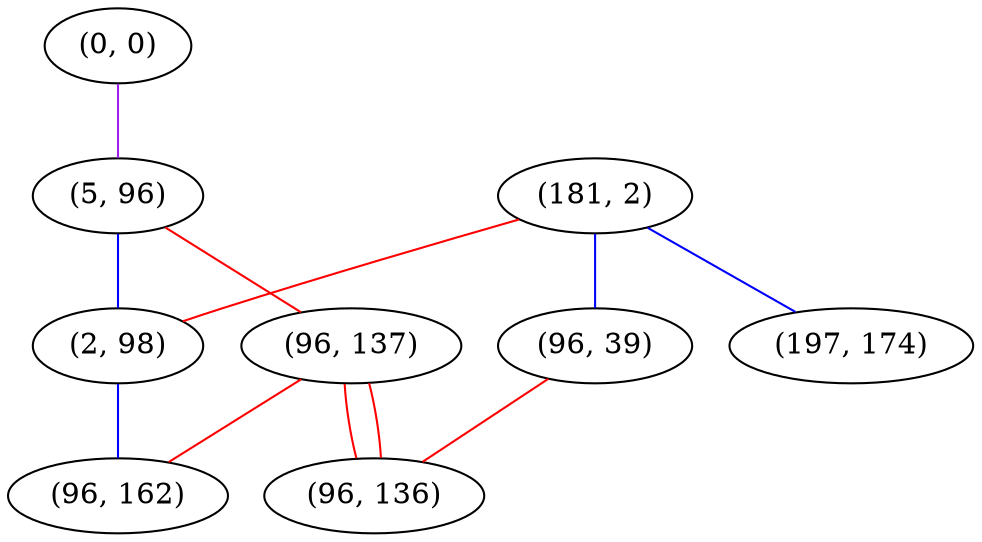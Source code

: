 graph "" {
"(0, 0)";
"(181, 2)";
"(96, 39)";
"(197, 174)";
"(5, 96)";
"(2, 98)";
"(96, 137)";
"(96, 136)";
"(96, 162)";
"(0, 0)" -- "(5, 96)"  [color=purple, key=0, weight=4];
"(181, 2)" -- "(197, 174)"  [color=blue, key=0, weight=3];
"(181, 2)" -- "(96, 39)"  [color=blue, key=0, weight=3];
"(181, 2)" -- "(2, 98)"  [color=red, key=0, weight=1];
"(96, 39)" -- "(96, 136)"  [color=red, key=0, weight=1];
"(5, 96)" -- "(96, 137)"  [color=red, key=0, weight=1];
"(5, 96)" -- "(2, 98)"  [color=blue, key=0, weight=3];
"(2, 98)" -- "(96, 162)"  [color=blue, key=0, weight=3];
"(96, 137)" -- "(96, 136)"  [color=red, key=0, weight=1];
"(96, 137)" -- "(96, 136)"  [color=red, key=1, weight=1];
"(96, 137)" -- "(96, 162)"  [color=red, key=0, weight=1];
}
